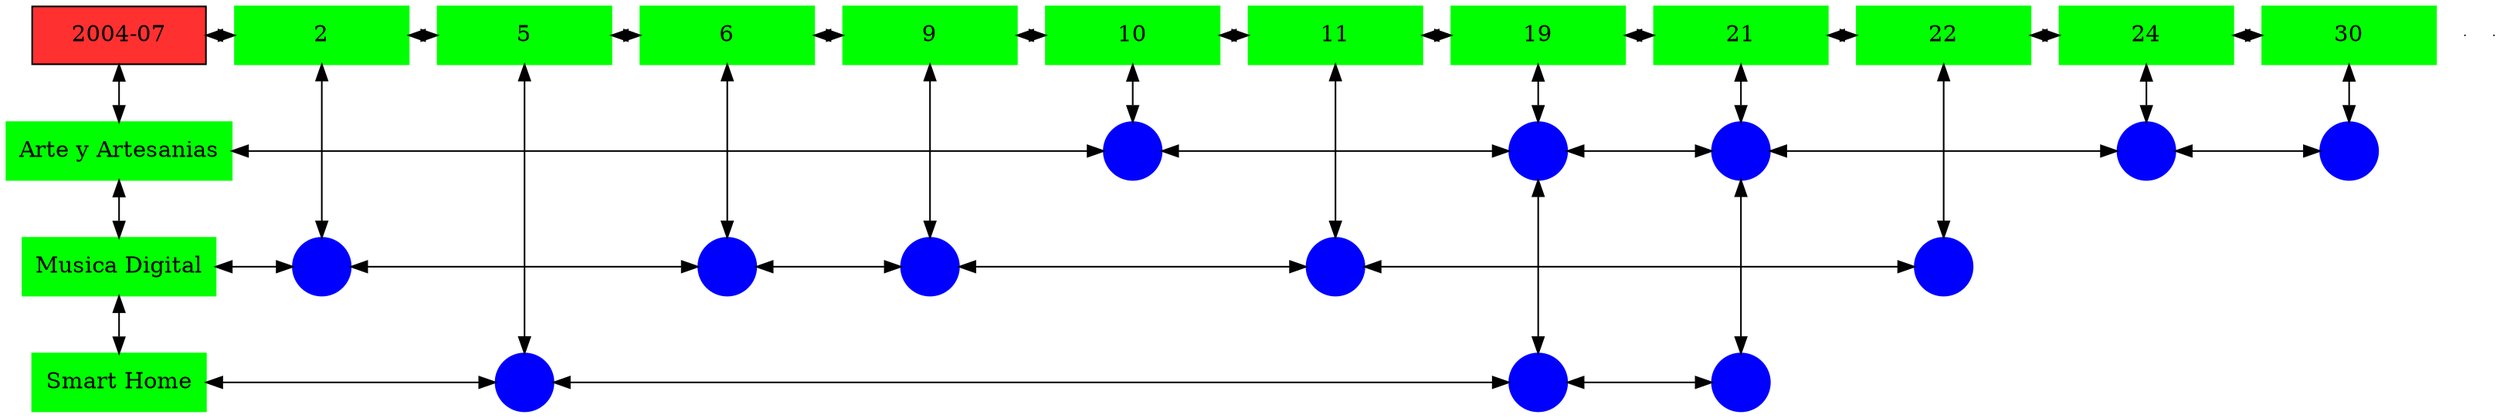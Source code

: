 digraph G{
node[shape="box"];
nodeMt[ label = "2004-07", width = 1.5, style = filled, fillcolor = firebrick1, group = 1 ];
e0[ shape = point, width = 0 ];
e1[ shape = point, width = 0 ];
node0xc0022e4af0[label="2",color=green,style =filled,width = 1.5 group=2];
nodeMt->node0xc0022e4af0[dir="both"];
{rank=same;nodeMt;node0xc0022e4af0;}
node0xc00218eb40[label="5",color=green,style =filled,width = 1.5 group=5];
node0xc0022e4af0->node0xc00218eb40[dir="both"];
{rank=same;node0xc0022e4af0;node0xc00218eb40;}
node0xc0021ec050[label="6",color=green,style =filled,width = 1.5 group=6];
node0xc00218eb40->node0xc0021ec050[dir="both"];
{rank=same;node0xc00218eb40;node0xc0021ec050;}
node0xc002003d60[label="9",color=green,style =filled,width = 1.5 group=9];
node0xc0021ec050->node0xc002003d60[dir="both"];
{rank=same;node0xc0021ec050;node0xc002003d60;}
node0xc001fc3e50[label="10",color=green,style =filled,width = 1.5 group=10];
node0xc002003d60->node0xc001fc3e50[dir="both"];
{rank=same;node0xc002003d60;node0xc001fc3e50;}
node0xc002216b90[label="11",color=green,style =filled,width = 1.5 group=11];
node0xc001fc3e50->node0xc002216b90[dir="both"];
{rank=same;node0xc001fc3e50;node0xc002216b90;}
node0xc0021ece10[label="19",color=green,style =filled,width = 1.5 group=19];
node0xc002216b90->node0xc0021ece10[dir="both"];
{rank=same;node0xc002216b90;node0xc0021ece10;}
node0xc002103a90[label="21",color=green,style =filled,width = 1.5 group=21];
node0xc0021ece10->node0xc002103a90[dir="both"];
{rank=same;node0xc0021ece10;node0xc002103a90;}
node0xc001fdfe50[label="22",color=green,style =filled,width = 1.5 group=22];
node0xc002103a90->node0xc001fdfe50[dir="both"];
{rank=same;node0xc002103a90;node0xc001fdfe50;}
node0xc00225c370[label="24",color=green,style =filled,width = 1.5 group=24];
node0xc001fdfe50->node0xc00225c370[dir="both"];
{rank=same;node0xc001fdfe50;node0xc00225c370;}
node0xc0022cdb30[label="30",color=green,style =filled,width = 1.5 group=30];
node0xc00225c370->node0xc0022cdb30[dir="both"];
{rank=same;node0xc00225c370;node0xc0022cdb30;}
node0xc001fc3e00[label="Arte y Artesanias",color=green,style =filled width = 1.5 group=1];
node0xc001fc6980[label="",color=blue,style =filled, width = 0.5 group=10 shape=circle];
node0xc001fc3e00->node0xc001fc6980[dir="both"];
{rank=same;node0xc001fc3e00;node0xc001fc6980;}
node0xc0021eac80[label="",color=blue,style =filled, width = 0.5 group=19 shape=circle];
node0xc001fc6980->node0xc0021eac80[dir="both"];
{rank=same;node0xc0021eac80;node0xc001fc6980;}
node0xc002258c00[label="",color=blue,style =filled, width = 0.5 group=21 shape=circle];
node0xc0021eac80->node0xc002258c00[dir="both"];
{rank=same;node0xc002258c00;node0xc0021eac80;}
node0xc002258880[label="",color=blue,style =filled, width = 0.5 group=24 shape=circle];
node0xc002258c00->node0xc002258880[dir="both"];
{rank=same;node0xc002258880;node0xc002258c00;}
node0xc0022dc680[label="",color=blue,style =filled, width = 0.5 group=30 shape=circle];
node0xc002258880->node0xc0022dc680[dir="both"];
{rank=same;node0xc0022dc680;node0xc002258880;}
node0xc001fdfe00[label="Musica Digital",color=green,style =filled width = 1.5 group=1];
node0xc0022dd400[label="",color=blue,style =filled, width = 0.5 group=2 shape=circle];
node0xc001fdfe00->node0xc0022dd400[dir="both"];
{rank=same;node0xc001fdfe00;node0xc0022dd400;}
node0xc0021ea100[label="",color=blue,style =filled, width = 0.5 group=6 shape=circle];
node0xc0022dd400->node0xc0021ea100[dir="both"];
{rank=same;node0xc0021ea100;node0xc0022dd400;}
node0xc00200c480[label="",color=blue,style =filled, width = 0.5 group=9 shape=circle];
node0xc0021ea100->node0xc00200c480[dir="both"];
{rank=same;node0xc00200c480;node0xc0021ea100;}
node0xc002218080[label="",color=blue,style =filled, width = 0.5 group=11 shape=circle];
node0xc00200c480->node0xc002218080[dir="both"];
{rank=same;node0xc002218080;node0xc00200c480;}
node0xc001fdd700[label="",color=blue,style =filled, width = 0.5 group=22 shape=circle];
node0xc002218080->node0xc001fdd700[dir="both"];
{rank=same;node0xc001fdd700;node0xc002218080;}
node0xc002103a40[label="Smart Home",color=green,style =filled width = 1.5 group=1];
node0xc002198000[label="",color=blue,style =filled, width = 0.5 group=5 shape=circle];
node0xc002103a40->node0xc002198000[dir="both"];
{rank=same;node0xc002103a40;node0xc002198000;}
node0xc002286f00[label="",color=blue,style =filled, width = 0.5 group=19 shape=circle];
node0xc002198000->node0xc002286f00[dir="both"];
{rank=same;node0xc002286f00;node0xc002198000;}
node0xc0020ffd80[label="",color=blue,style =filled, width = 0.5 group=21 shape=circle];
node0xc002286f00->node0xc0020ffd80[dir="both"];
{rank=same;node0xc0020ffd80;node0xc002286f00;}
node0xc0022e4af0->node0xc0022dd400[dir="both"];
node0xc00218eb40->node0xc002198000[dir="both"];
node0xc0021ec050->node0xc0021ea100[dir="both"];
node0xc002003d60->node0xc00200c480[dir="both"];
node0xc001fc3e50->node0xc001fc6980[dir="both"];
node0xc002216b90->node0xc002218080[dir="both"];
node0xc0021ece10->node0xc0021eac80[dir="both"];
node0xc0021eac80->node0xc002286f00[dir="both"];
node0xc002103a90->node0xc002258c00[dir="both"];
node0xc002258c00->node0xc0020ffd80[dir="both"];
node0xc001fdfe50->node0xc001fdd700[dir="both"];
node0xc00225c370->node0xc002258880[dir="both"];
node0xc0022cdb30->node0xc0022dc680[dir="both"];
nodeMt->node0xc001fc3e00[dir="both"];
node0xc001fc3e00->node0xc001fdfe00[dir="both"];
node0xc001fdfe00->node0xc002103a40[dir="both"];
}
